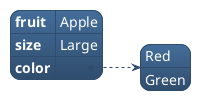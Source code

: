' Do not edit
' Theme Gallery
' autogenerated by script
'
@startjson
!theme spacelab-white
{
   "fruit":"Apple",
   "size": "Large",
   "color": ["Red", "Green"]
}
@endjson
